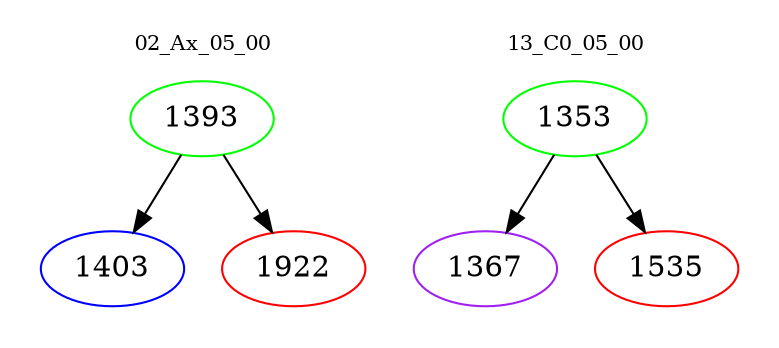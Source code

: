 digraph{
subgraph cluster_0 {
color = white
label = "02_Ax_05_00";
fontsize=10;
T0_1393 [label="1393", color="green"]
T0_1393 -> T0_1403 [color="black"]
T0_1403 [label="1403", color="blue"]
T0_1393 -> T0_1922 [color="black"]
T0_1922 [label="1922", color="red"]
}
subgraph cluster_1 {
color = white
label = "13_C0_05_00";
fontsize=10;
T1_1353 [label="1353", color="green"]
T1_1353 -> T1_1367 [color="black"]
T1_1367 [label="1367", color="purple"]
T1_1353 -> T1_1535 [color="black"]
T1_1535 [label="1535", color="red"]
}
}
